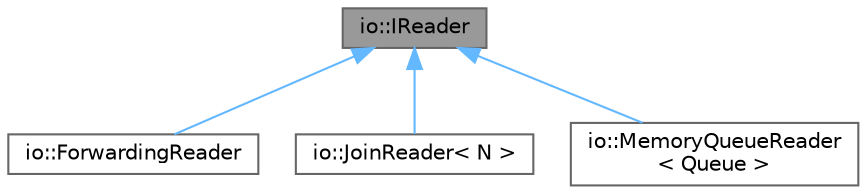 digraph "io::IReader"
{
 // LATEX_PDF_SIZE
  bgcolor="transparent";
  edge [fontname=Helvetica,fontsize=10,labelfontname=Helvetica,labelfontsize=10];
  node [fontname=Helvetica,fontsize=10,shape=box,height=0.2,width=0.4];
  Node1 [id="Node000001",label="io::IReader",height=0.2,width=0.4,color="gray40", fillcolor="grey60", style="filled", fontcolor="black",tooltip=" "];
  Node1 -> Node2 [id="edge1_Node000001_Node000002",dir="back",color="steelblue1",style="solid",tooltip=" "];
  Node2 [id="Node000002",label="io::ForwardingReader",height=0.2,width=0.4,color="gray40", fillcolor="white", style="filled",URL="$df/db0/classio_1_1ForwardingReader.html",tooltip=" "];
  Node1 -> Node3 [id="edge2_Node000001_Node000003",dir="back",color="steelblue1",style="solid",tooltip=" "];
  Node3 [id="Node000003",label="io::JoinReader\< N \>",height=0.2,width=0.4,color="gray40", fillcolor="white", style="filled",URL="$d4/db4/classio_1_1JoinReader.html",tooltip=" "];
  Node1 -> Node4 [id="edge3_Node000001_Node000004",dir="back",color="steelblue1",style="solid",tooltip=" "];
  Node4 [id="Node000004",label="io::MemoryQueueReader\l\< Queue \>",height=0.2,width=0.4,color="gray40", fillcolor="white", style="filled",URL="$d2/d66/classio_1_1MemoryQueueReader.html",tooltip=" "];
}
